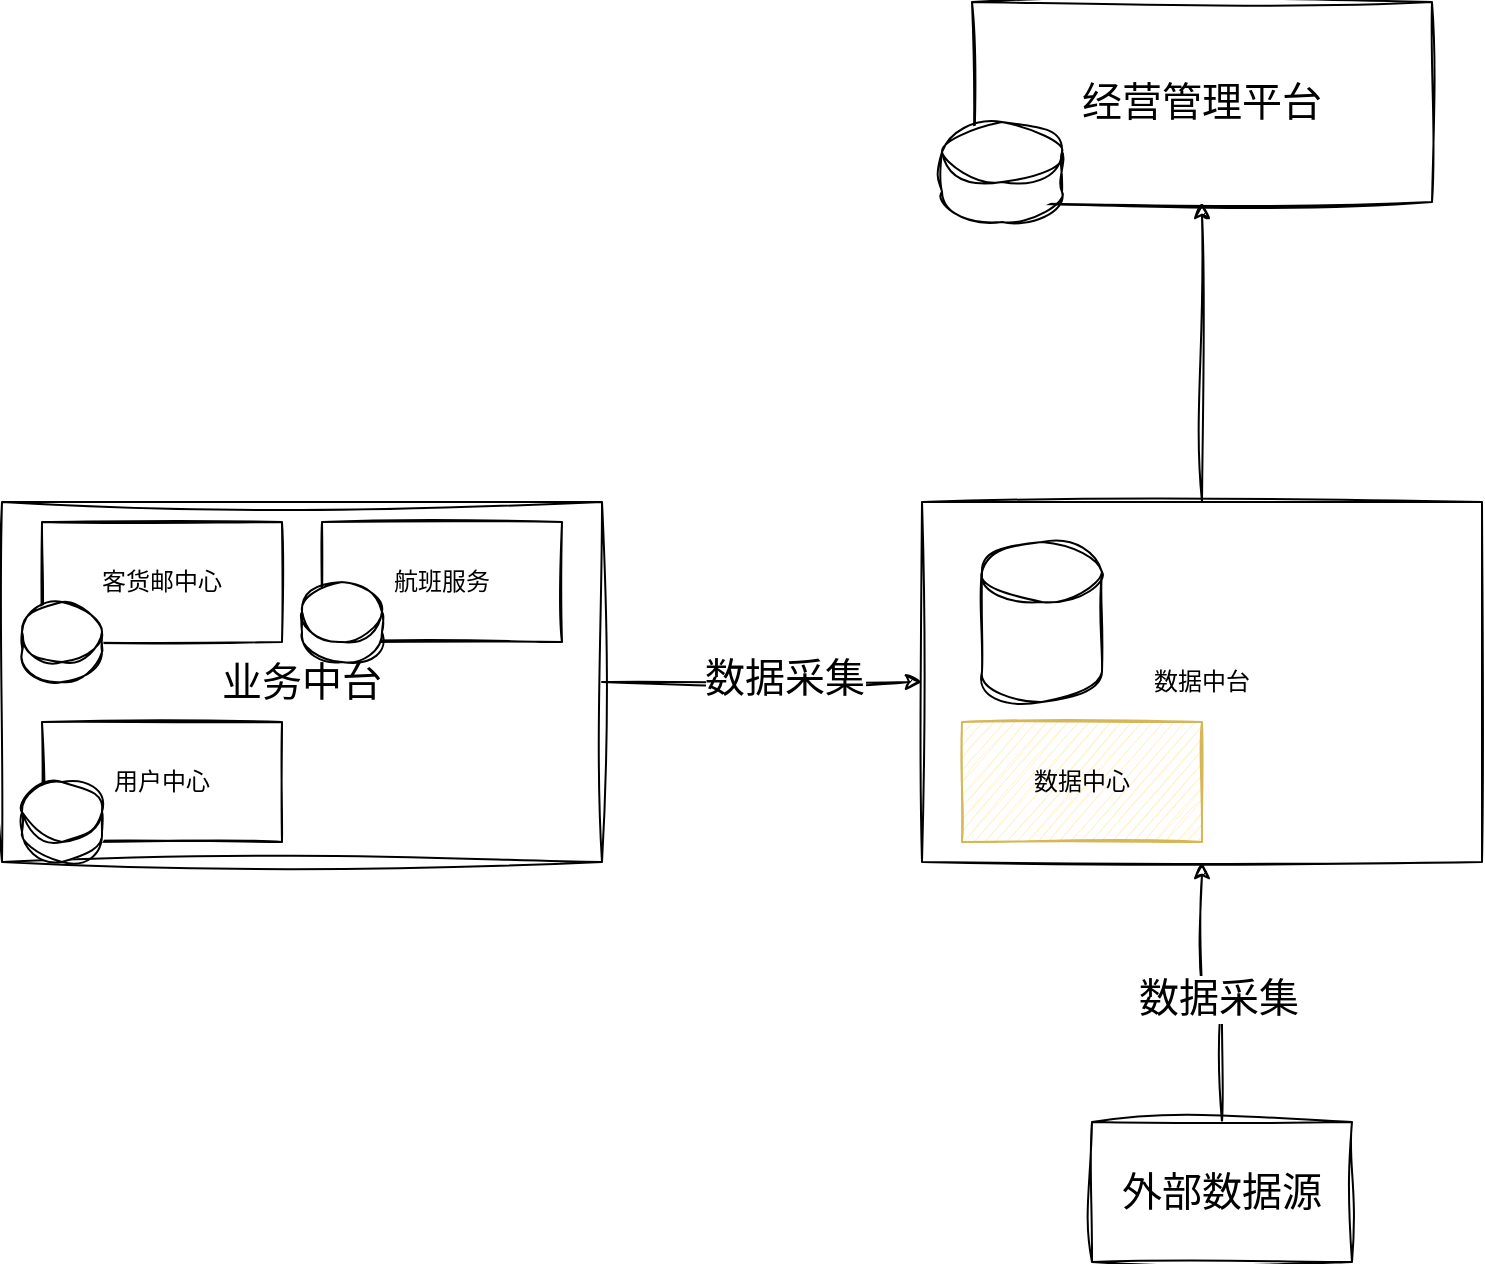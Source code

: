 <mxfile version="20.3.6" type="github">
  <diagram id="AMD06PHQa7dnP_c8CgqD" name="第 1 页">
    <mxGraphModel dx="1426" dy="801" grid="1" gridSize="10" guides="1" tooltips="1" connect="1" arrows="1" fold="1" page="1" pageScale="1" pageWidth="827" pageHeight="1169" math="0" shadow="0">
      <root>
        <mxCell id="0" />
        <mxCell id="1" parent="0" />
        <mxCell id="61QRLzdkr4EgjuDQmAYJ-12" style="edgeStyle=orthogonalEdgeStyle;rounded=0;sketch=1;hachureGap=4;jiggle=2;orthogonalLoop=1;jettySize=auto;html=1;exitX=0.5;exitY=0;exitDx=0;exitDy=0;entryX=0.5;entryY=1;entryDx=0;entryDy=0;fontFamily=Architects Daughter;fontSource=https%3A%2F%2Ffonts.googleapis.com%2Fcss%3Ffamily%3DArchitects%2BDaughter;fontSize=16;" edge="1" parent="1" source="61QRLzdkr4EgjuDQmAYJ-2" target="61QRLzdkr4EgjuDQmAYJ-3">
          <mxGeometry relative="1" as="geometry" />
        </mxCell>
        <mxCell id="61QRLzdkr4EgjuDQmAYJ-2" value="数据中台" style="rounded=0;whiteSpace=wrap;html=1;sketch=1;" vertex="1" parent="1">
          <mxGeometry x="500" y="350" width="280" height="180" as="geometry" />
        </mxCell>
        <mxCell id="61QRLzdkr4EgjuDQmAYJ-6" style="edgeStyle=orthogonalEdgeStyle;rounded=0;sketch=1;hachureGap=4;jiggle=2;orthogonalLoop=1;jettySize=auto;html=1;exitX=1;exitY=0.5;exitDx=0;exitDy=0;fontFamily=Architects Daughter;fontSource=https%3A%2F%2Ffonts.googleapis.com%2Fcss%3Ffamily%3DArchitects%2BDaughter;fontSize=16;" edge="1" parent="1" source="61QRLzdkr4EgjuDQmAYJ-4" target="61QRLzdkr4EgjuDQmAYJ-2">
          <mxGeometry relative="1" as="geometry" />
        </mxCell>
        <mxCell id="61QRLzdkr4EgjuDQmAYJ-10" value="数据采集" style="edgeLabel;html=1;align=center;verticalAlign=middle;resizable=0;points=[];fontSize=20;fontFamily=Architects Daughter;" vertex="1" connectable="0" parent="61QRLzdkr4EgjuDQmAYJ-6">
          <mxGeometry x="0.132" y="2" relative="1" as="geometry">
            <mxPoint as="offset" />
          </mxGeometry>
        </mxCell>
        <mxCell id="61QRLzdkr4EgjuDQmAYJ-4" value="业务中台" style="rounded=0;whiteSpace=wrap;html=1;sketch=1;hachureGap=4;jiggle=2;fontFamily=Architects Daughter;fontSource=https%3A%2F%2Ffonts.googleapis.com%2Fcss%3Ffamily%3DArchitects%2BDaughter;fontSize=20;" vertex="1" parent="1">
          <mxGeometry x="40" y="350" width="300" height="180" as="geometry" />
        </mxCell>
        <mxCell id="61QRLzdkr4EgjuDQmAYJ-8" style="edgeStyle=orthogonalEdgeStyle;rounded=0;sketch=1;hachureGap=4;jiggle=2;orthogonalLoop=1;jettySize=auto;html=1;entryX=0.5;entryY=1;entryDx=0;entryDy=0;fontFamily=Architects Daughter;fontSource=https%3A%2F%2Ffonts.googleapis.com%2Fcss%3Ffamily%3DArchitects%2BDaughter;fontSize=16;" edge="1" parent="1" source="61QRLzdkr4EgjuDQmAYJ-7" target="61QRLzdkr4EgjuDQmAYJ-2">
          <mxGeometry relative="1" as="geometry" />
        </mxCell>
        <mxCell id="61QRLzdkr4EgjuDQmAYJ-9" value="数据采集" style="edgeLabel;html=1;align=center;verticalAlign=middle;resizable=0;points=[];fontSize=20;fontFamily=Architects Daughter;" vertex="1" connectable="0" parent="61QRLzdkr4EgjuDQmAYJ-8">
          <mxGeometry x="-0.113" y="2" relative="1" as="geometry">
            <mxPoint as="offset" />
          </mxGeometry>
        </mxCell>
        <mxCell id="61QRLzdkr4EgjuDQmAYJ-7" value="外部数据源" style="rounded=0;whiteSpace=wrap;html=1;sketch=1;hachureGap=4;jiggle=2;fontFamily=Architects Daughter;fontSource=https%3A%2F%2Ffonts.googleapis.com%2Fcss%3Ffamily%3DArchitects%2BDaughter;fontSize=20;" vertex="1" parent="1">
          <mxGeometry x="585" y="660" width="130" height="70" as="geometry" />
        </mxCell>
        <mxCell id="61QRLzdkr4EgjuDQmAYJ-16" value="数据中心" style="rounded=0;whiteSpace=wrap;html=1;sketch=1;fillColor=#fff2cc;strokeColor=#d6b656;" vertex="1" parent="1">
          <mxGeometry x="520" y="460" width="120" height="60" as="geometry" />
        </mxCell>
        <mxCell id="61QRLzdkr4EgjuDQmAYJ-17" value="" style="shape=cylinder3;whiteSpace=wrap;html=1;boundedLbl=1;backgroundOutline=1;size=15;sketch=1;hachureGap=4;jiggle=2;fontFamily=Architects Daughter;fontSource=https%3A%2F%2Ffonts.googleapis.com%2Fcss%3Ffamily%3DArchitects%2BDaughter;fontSize=20;" vertex="1" parent="1">
          <mxGeometry x="530" y="370" width="60" height="80" as="geometry" />
        </mxCell>
        <mxCell id="61QRLzdkr4EgjuDQmAYJ-23" value="" style="group" vertex="1" connectable="0" parent="1">
          <mxGeometry x="510" y="100" width="245" height="110" as="geometry" />
        </mxCell>
        <mxCell id="61QRLzdkr4EgjuDQmAYJ-3" value="经营管理平台" style="rounded=0;whiteSpace=wrap;html=1;sketch=1;hachureGap=4;jiggle=2;fontFamily=Architects Daughter;fontSource=https%3A%2F%2Ffonts.googleapis.com%2Fcss%3Ffamily%3DArchitects%2BDaughter;fontSize=20;" vertex="1" parent="61QRLzdkr4EgjuDQmAYJ-23">
          <mxGeometry x="15" width="230" height="100" as="geometry" />
        </mxCell>
        <mxCell id="61QRLzdkr4EgjuDQmAYJ-13" value="" style="shape=cylinder3;whiteSpace=wrap;html=1;boundedLbl=1;backgroundOutline=1;size=15;sketch=1;hachureGap=4;jiggle=2;fontFamily=Architects Daughter;fontSource=https%3A%2F%2Ffonts.googleapis.com%2Fcss%3Ffamily%3DArchitects%2BDaughter;fontSize=20;" vertex="1" parent="61QRLzdkr4EgjuDQmAYJ-23">
          <mxGeometry y="60" width="60" height="50" as="geometry" />
        </mxCell>
        <mxCell id="61QRLzdkr4EgjuDQmAYJ-24" value="" style="group" vertex="1" connectable="0" parent="1">
          <mxGeometry x="190" y="360" width="130" height="70" as="geometry" />
        </mxCell>
        <mxCell id="61QRLzdkr4EgjuDQmAYJ-15" value="航班服务" style="rounded=0;whiteSpace=wrap;html=1;sketch=1;" vertex="1" parent="61QRLzdkr4EgjuDQmAYJ-24">
          <mxGeometry x="10" width="120" height="60" as="geometry" />
        </mxCell>
        <mxCell id="61QRLzdkr4EgjuDQmAYJ-21" value="" style="shape=cylinder3;whiteSpace=wrap;html=1;boundedLbl=1;backgroundOutline=1;size=15;sketch=1;hachureGap=4;jiggle=2;fontFamily=Architects Daughter;fontSource=https%3A%2F%2Ffonts.googleapis.com%2Fcss%3Ffamily%3DArchitects%2BDaughter;fontSize=20;" vertex="1" parent="61QRLzdkr4EgjuDQmAYJ-24">
          <mxGeometry y="30" width="40" height="40" as="geometry" />
        </mxCell>
        <mxCell id="61QRLzdkr4EgjuDQmAYJ-25" value="" style="group" vertex="1" connectable="0" parent="1">
          <mxGeometry x="50" y="360" width="130" height="80" as="geometry" />
        </mxCell>
        <mxCell id="61QRLzdkr4EgjuDQmAYJ-11" value="客货邮中心" style="rounded=0;whiteSpace=wrap;html=1;sketch=1;" vertex="1" parent="61QRLzdkr4EgjuDQmAYJ-25">
          <mxGeometry x="10" width="120" height="60" as="geometry" />
        </mxCell>
        <mxCell id="61QRLzdkr4EgjuDQmAYJ-20" value="" style="shape=cylinder3;whiteSpace=wrap;html=1;boundedLbl=1;backgroundOutline=1;size=15;sketch=1;hachureGap=4;jiggle=2;fontFamily=Architects Daughter;fontSource=https%3A%2F%2Ffonts.googleapis.com%2Fcss%3Ffamily%3DArchitects%2BDaughter;fontSize=20;" vertex="1" parent="61QRLzdkr4EgjuDQmAYJ-25">
          <mxGeometry y="40" width="40" height="40" as="geometry" />
        </mxCell>
        <mxCell id="61QRLzdkr4EgjuDQmAYJ-26" value="" style="group" vertex="1" connectable="0" parent="1">
          <mxGeometry x="50" y="460" width="130" height="70" as="geometry" />
        </mxCell>
        <mxCell id="61QRLzdkr4EgjuDQmAYJ-5" value="用户中心" style="rounded=0;whiteSpace=wrap;html=1;sketch=1;" vertex="1" parent="61QRLzdkr4EgjuDQmAYJ-26">
          <mxGeometry x="10" width="120" height="60" as="geometry" />
        </mxCell>
        <mxCell id="61QRLzdkr4EgjuDQmAYJ-22" value="" style="shape=cylinder3;whiteSpace=wrap;html=1;boundedLbl=1;backgroundOutline=1;size=15;sketch=1;hachureGap=4;jiggle=2;fontFamily=Architects Daughter;fontSource=https%3A%2F%2Ffonts.googleapis.com%2Fcss%3Ffamily%3DArchitects%2BDaughter;fontSize=20;" vertex="1" parent="61QRLzdkr4EgjuDQmAYJ-26">
          <mxGeometry y="30" width="40" height="40" as="geometry" />
        </mxCell>
      </root>
    </mxGraphModel>
  </diagram>
</mxfile>
